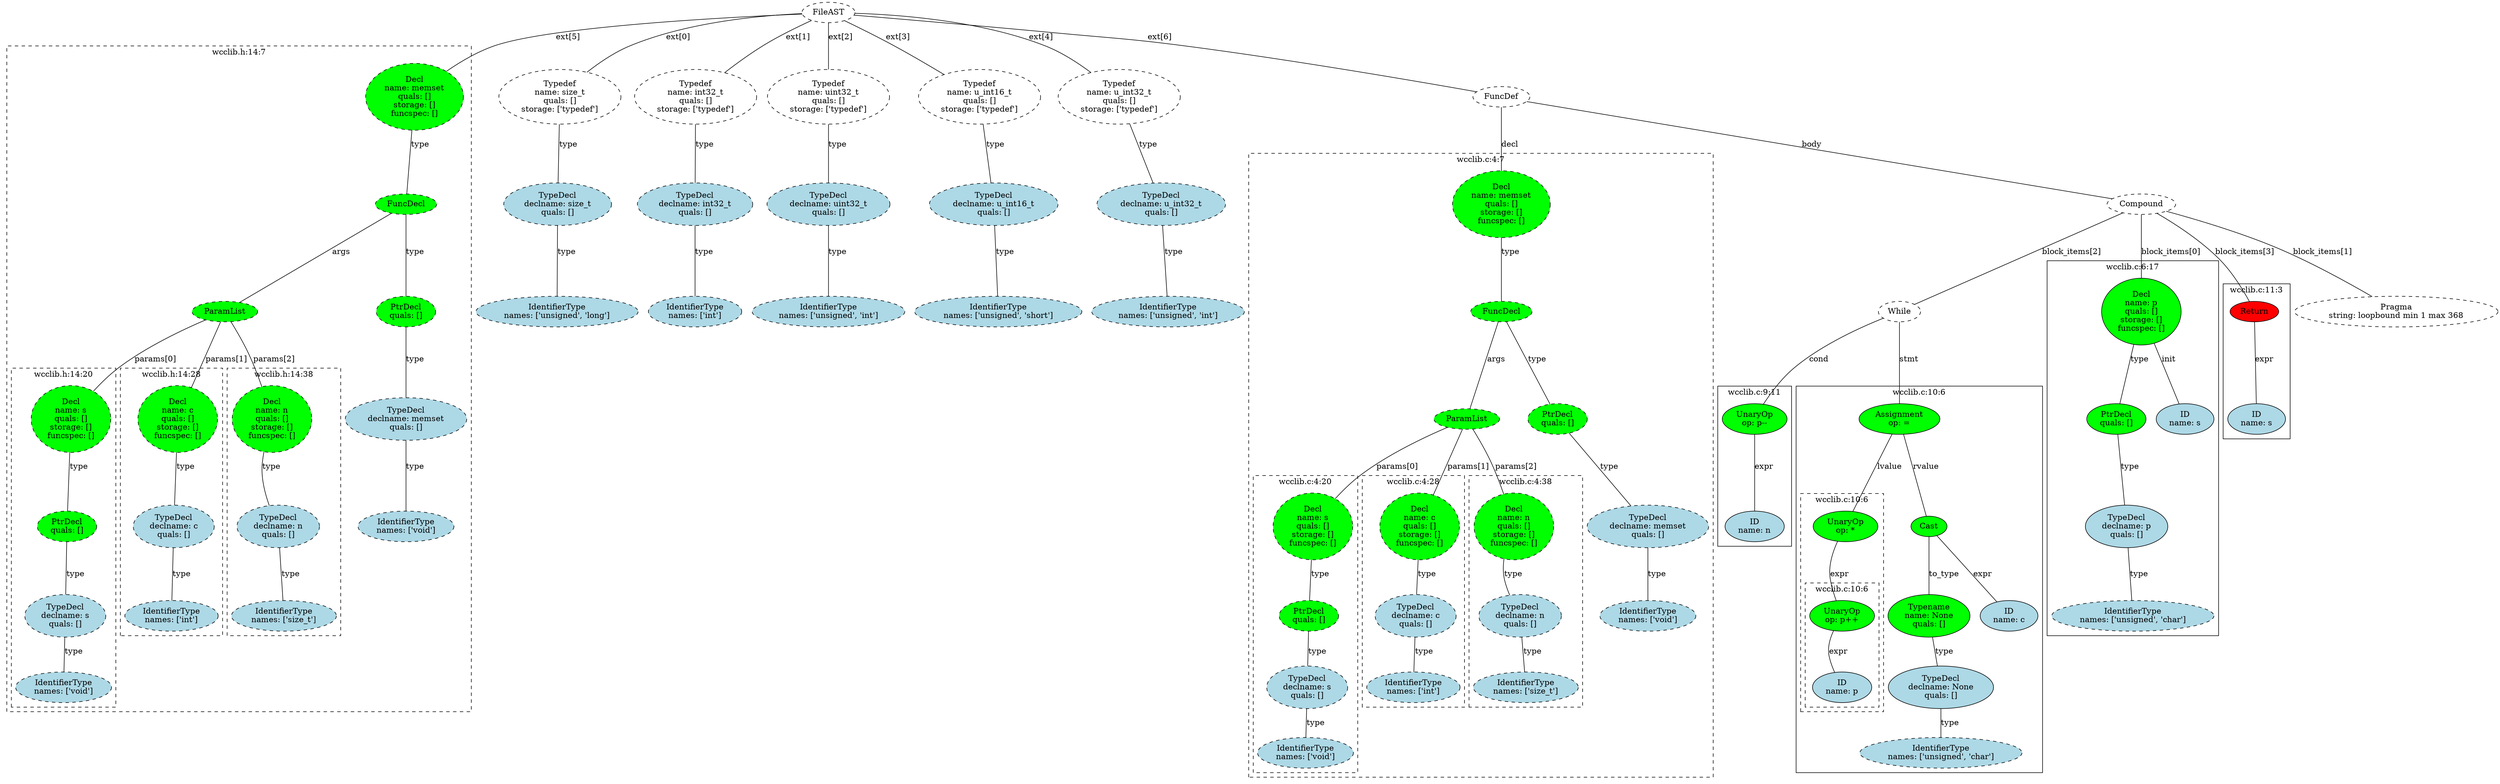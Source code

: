 strict graph "" {
	graph [bb="0,0,3590.4,1373.9"];
	node [label="\N"];
	subgraph cluster17 {
		graph [bb="8,123.35,684,1296.9",
			label="wcclib.h:14:7",
			lheight=0.21,
			lp="346,1285.4",
			lwidth=1.04,
			style=dashed
		];
		subgraph cluster20 {
			graph [bb="16,131.35,170,728.8",
				label="wcclib.h:14:20",
				lheight=0.21,
				lp="93,717.3",
				lwidth=1.14,
				style=dashed
			];
			23	[fillcolor=lightblue,
				height=0.74639,
				label="IdentifierType
names: ['void']",
				pos="93,166.22",
				style="filled,dashed",
				width=1.9053];
			22	[fillcolor=lightblue,
				height=1.041,
				label="TypeDecl
declname: s
quals: []",
				pos="95,292.17",
				style="filled,dashed",
				width=1.6106];
			22 -- 23	[label=type,
				lp="107,229.19",
				pos="94.411,254.65 94.093,234.94 93.708,211.07 93.42,193.26"];
			21	[fillcolor=green,
				height=0.74639,
				label="PtrDecl
quals: []",
				pos="98,449.73",
				style="filled,dashed",
				width=1.2178];
			21 -- 22	[label=type,
				lp="109,365.54",
				pos="97.498,422.69 97.007,397.26 96.257,358.33 95.706,329.79"];
			20	[fillcolor=green,
				height=1.6303,
				label="Decl
name: s
quals: []
storage: []
funcspec: []",
				pos="104,639.11",
				style="filled,dashed",
				width=1.591];
			20 -- 21	[label=type,
				lp="114,554.92",
				pos="102.15,580.36 101.04,545.74 99.686,503.39 98.833,476.73"];
		}
		subgraph cluster24 {
			graph [bb="178,257.3,326,728.8",
				label="wcclib.h:14:28",
				lheight=0.21,
				lp="252,717.3",
				lwidth=1.14,
				style=dashed
			];
			26	[fillcolor=lightblue,
				height=0.74639,
				label="IdentifierType
names: ['int']",
				pos="252,292.17",
				style="filled,dashed",
				width=1.8463];
			25	[fillcolor=lightblue,
				height=1.041,
				label="TypeDecl
declname: c
quals: []",
				pos="255,449.73",
				style="filled,dashed",
				width=1.6303];
			25 -- 26	[label=type,
				lp="266,365.54",
				pos="254.29,411.86 253.74,383.29 252.99,344.43 252.5,319.07"];
			24	[fillcolor=green,
				height=1.6303,
				label="Decl
name: c
quals: []
storage: []
funcspec: []",
				pos="260,639.11",
				style="filled,dashed",
				width=1.591];
			24 -- 25	[label=type,
				lp="270,554.92",
				pos="258.46,580.36 257.65,550.04 256.68,513.79 255.98,487.35"];
		}
		subgraph cluster27 {
			graph [bb="334,257.3,498,728.8",
				label="wcclib.h:14:38",
				lheight=0.21,
				lp="416,717.3",
				lwidth=1.14,
				style=dashed
			];
			29	[fillcolor=lightblue,
				height=0.74639,
				label="IdentifierType
names: ['size_t']",
				pos="416,292.17",
				style="filled,dashed",
				width=2.0428];
			28	[fillcolor=lightblue,
				height=1.041,
				label="TypeDecl
declname: n
quals: []",
				pos="408,449.73",
				style="filled,dashed",
				width=1.6303];
			28 -- 29	[label=type,
				lp="425,365.54",
				pos="409.88,412.26 411.34,383.7 413.35,344.68 414.66,319.21"];
			27	[fillcolor=green,
				height=1.6303,
				label="Decl
name: n
quals: []
storage: []
funcspec: []",
				pos="400,639.11",
				style="filled,dashed",
				width=1.591];
			27 -- 28	[label=type,
				lp="402,554.92",
				pos="391.62,580.74 390.95,574.57 390.39,568.37 390,562.42 388.32,536.94 392.99,508.54 397.99,486.75"];
		}
		19	[fillcolor=green,
			height=0.5,
			label=ParamList,
			pos="331,828.49",
			style="filled,dashed",
			width=1.3179];
		19 -- 20	[label="params[0]",
			lp="230,744.3",
			pos="303.24,813.79 270.26,796.71 214.59,765.27 174,728.8 160.58,716.74 147.76,701.89 136.85,687.82"];
		19 -- 24	[label="params[1]",
			lp="328,744.3",
			pos="323.76,810.44 317.33,795.16 307.78,772.08 300,751.8 292.88,733.24 285.45,712.81 278.94,694.54"];
		19 -- 27	[label="params[2]",
			lp="392,744.3",
			pos="337.24,810.53 346.8,784.58 365.46,733.91 379.96,694.53"];
		18	[fillcolor=green,
			height=0.5,
			label=FuncDecl,
			pos="591,1017.9",
			style="filled,dashed",
			width=1.2457];
		18 -- 19	[label=args,
			lp="496.5,933.68",
			pos="570.16,1001.9 521.6,966.85 401.31,880.16 352.3,844.84"];
		30	[fillcolor=green,
			height=0.74639,
			label="PtrDecl
quals: []",
			pos="591,828.49",
			style="filled,dashed",
			width=1.2178];
		18 -- 30	[label=type,
			lp="603,933.68",
			pos="591,999.58 591,966.6 591,894.54 591,855.64"];
		31	[fillcolor=lightblue,
			height=1.041,
			label="TypeDecl
declname: memset
quals: []",
			pos="591,639.11",
			style="filled,dashed",
			width=2.357];
		30 -- 31	[label=type,
			lp="603,744.3",
			pos="591,801.44 591,769.05 591,713.59 591,676.89"];
		32	[fillcolor=lightblue,
			height=0.74639,
			label="IdentifierType
names: ['void']",
			pos="591,449.73",
			style="filled,dashed",
			width=1.9053];
		31 -- 32	[label=type,
			lp="603,554.92",
			pos="591,601.54 591,564.79 591,509.09 591,476.67"];
		17	[fillcolor=green,
			height=1.6303,
			label="Decl
name: memset
quals: []
storage: []
funcspec: []",
			pos="603,1207.2",
			style="filled,dashed",
			width=1.9249];
		17 -- 18	[label=type,
			lp="611,1123.1",
			pos="599.3,1148.5 596.82,1109.8 593.73,1061.4 592.11,1036.1"];
	}
	subgraph cluster34 {
		graph [bb="1774,8,2450,1107.6",
			label="wcclib.c:4:7",
			lheight=0.21,
			lp="2112,1096.1",
			lwidth=0.93,
			style=dashed
		];
		subgraph cluster37 {
			graph [bb="1782,16,1936,539.42",
				label="wcclib.c:4:20",
				lheight=0.21,
				lp="1859,527.92",
				lwidth=1.03,
				style=dashed
			];
			40	[fillcolor=lightblue,
				height=0.74639,
				label="IdentifierType
names: ['void']",
				pos="1859,50.87",
				style="filled,dashed",
				width=1.9053];
			39	[fillcolor=lightblue,
				height=1.041,
				label="TypeDecl
declname: s
quals: []",
				pos="1861,166.22",
				style="filled,dashed",
				width=1.6106];
			39 -- 40	[label=type,
				lp="1872,103.24",
				pos="1860.4,128.73 1860.1,112.16 1859.7,92.947 1859.5,77.874"];
			38	[fillcolor=green,
				height=0.74639,
				label="PtrDecl
quals: []",
				pos="1864,292.17",
				style="filled,dashed",
				width=1.2178];
			38 -- 39	[label=type,
				lp="1875,229.19",
				pos="1863.4,265.19 1862.9,247.44 1862.4,223.66 1861.9,203.98"];
			37	[fillcolor=green,
				height=1.6303,
				label="Decl
name: s
quals: []
storage: []
funcspec: []",
				pos="1870,449.73",
				style="filled,dashed",
				width=1.591];
			37 -- 38	[label=type,
				lp="1879,365.54",
				pos="1867.8,390.81 1866.8,366.27 1865.8,338.92 1865,319.42"];
		}
		subgraph cluster41 {
			graph [bb="1944,131.35,2092,539.42",
				label="wcclib.c:4:28",
				lheight=0.21,
				lp="2018,527.92",
				lwidth=1.03,
				style=dashed
			];
			43	[fillcolor=lightblue,
				height=0.74639,
				label="IdentifierType
names: ['int']",
				pos="2018,166.22",
				style="filled,dashed",
				width=1.8463];
			42	[fillcolor=lightblue,
				height=1.041,
				label="TypeDecl
declname: c
quals: []",
				pos="2021,292.17",
				style="filled,dashed",
				width=1.6303];
			42 -- 43	[label=type,
				lp="2032,229.19",
				pos="2020.1,254.65 2019.6,234.94 2019.1,211.07 2018.6,193.26"];
			41	[fillcolor=green,
				height=1.6303,
				label="Decl
name: c
quals: []
storage: []
funcspec: []",
				pos="2026,449.73",
				style="filled,dashed",
				width=1.591];
			41 -- 42	[label=type,
				lp="2036,365.54",
				pos="2024.1,390.81 2023.5,370.42 2022.8,348.08 2022.2,329.92"];
		}
		subgraph cluster44 {
			graph [bb="2100,131.35,2264,539.42",
				label="wcclib.c:4:38",
				lheight=0.21,
				lp="2182,527.92",
				lwidth=1.03,
				style=dashed
			];
			46	[fillcolor=lightblue,
				height=0.74639,
				label="IdentifierType
names: ['size_t']",
				pos="2182,166.22",
				style="filled,dashed",
				width=2.0428];
			45	[fillcolor=lightblue,
				height=1.041,
				label="TypeDecl
declname: n
quals: []",
				pos="2174,292.17",
				style="filled,dashed",
				width=1.6303];
			45 -- 46	[label=type,
				lp="2191,229.19",
				pos="2176.4,254.65 2177.6,234.94 2179.2,211.07 2180.3,193.26"];
			44	[fillcolor=green,
				height=1.6303,
				label="Decl
name: n
quals: []
storage: []
funcspec: []",
				pos="2166,449.73",
				style="filled,dashed",
				width=1.591];
			44 -- 45	[label=type,
				lp="2168,365.54",
				pos="2155.4,391.59 2154.6,380.45 2154.5,368.87 2156,358.04 2157.3,348.54 2159.6,338.48 2162.1,329.18"];
		}
		36	[fillcolor=green,
			height=0.5,
			label=ParamList,
			pos="2095,639.11",
			style="filled,dashed",
			width=1.3179];
		36 -- 37	[label="params[0]",
			lp="1996,554.92",
			pos="2067.6,624.34 2035.1,607.18 1980.1,575.67 1940,539.42 1926.6,527.32 1913.8,512.46 1902.9,498.39"];
		36 -- 41	[label="params[1]",
			lp="2095,554.92",
			pos="2088.8,621.15 2079.2,595.21 2060.5,544.53 2046,505.15"];
		36 -- 44	[label="params[2]",
			lp="2160,554.92",
			pos="2102.6,621.1 2109.3,605.84 2119.1,582.79 2127,562.42 2134.1,544.02 2141.4,523.72 2147.7,505.52"];
		35	[fillcolor=green,
			height=0.5,
			label=FuncDecl,
			pos="2146,828.49",
			style="filled,dashed",
			width=1.2457];
		35 -- 36	[label=args,
			lp="2137.5,744.3",
			pos="2141.4,810.53 2131.7,774.95 2109.4,692.83 2099.6,657.17"];
		47	[fillcolor=green,
			height=0.74639,
			label="PtrDecl
quals: []",
			pos="2228,639.11",
			style="filled,dashed",
			width=1.2178];
		35 -- 47	[label=type,
			lp="2197,744.3",
			pos="2153.4,810.53 2167.9,777.47 2199.9,704.24 2216.9,665.42"];
		48	[fillcolor=lightblue,
			height=1.041,
			label="TypeDecl
declname: memset
quals: []",
			pos="2357,449.73",
			style="filled,dashed",
			width=2.357];
		47 -- 48	[label=type,
			lp="2301,554.92",
			pos="2244.6,614 2267,581.48 2307,523.34 2332.8,485.93"];
		49	[fillcolor=lightblue,
			height=0.74639,
			label="IdentifierType
names: ['void']",
			pos="2357,292.17",
			style="filled,dashed",
			width=1.9053];
		48 -- 49	[label=type,
			lp="2369,365.54",
			pos="2357,411.86 2357,383.29 2357,344.43 2357,319.07"];
		34	[fillcolor=green,
			height=1.6303,
			label="Decl
name: memset
quals: []
storage: []
funcspec: []",
			pos="2146,1017.9",
			style="filled,dashed",
			width=1.9249];
		34 -- 35	[label=type,
			lp="2158,933.68",
			pos="2146,959.12 2146,920.41 2146,872.05 2146,846.75"];
	}
	subgraph cluster51 {
		graph [bb="2954,257.3,3192,918.18",
			label="wcclib.c:6:17",
			lheight=0.21,
			lp="3073,906.68",
			lwidth=1.03
		];
		54	[fillcolor=lightblue,
			height=0.74639,
			label="IdentifierType
names: ['unsigned', 'char']",
			pos="3073,292.17",
			style="filled,dashed",
			width=3.0838];
		53	[fillcolor=lightblue,
			height=1.041,
			label="TypeDecl
declname: p
quals: []",
			pos="3059,449.73",
			style=filled,
			width=1.6303];
		53 -- 54	[label=type,
			lp="3078,365.54",
			pos="3062.3,412.26 3064.9,383.7 3068.4,344.68 3070.7,319.21"];
		52	[fillcolor=green,
			height=0.74639,
			label="PtrDecl
quals: []",
			pos="3038,639.11",
			style=filled,
			width=1.2178];
		52 -- 53	[label=type,
			lp="3059,554.92",
			pos="3040.9,612.06 3044.6,579.57 3050.8,523.87 3054.9,487.17"];
		51	[fillcolor=green,
			height=1.6303,
			label="Decl
name: p
quals: []
storage: []
funcspec: []",
			pos="3076,828.49",
			style=filled,
			width=1.591];
		51 -- 52	[label=type,
			lp="3072,744.3",
			pos="3064.5,770.76 3057.4,735.86 3048.7,692.81 3043.2,665.9"];
		55	[fillcolor=lightblue,
			height=0.74639,
			label="ID
name: s",
			pos="3142,639.11",
			style=filled,
			width=1.1589];
		51 -- 55	[label=init,
			lp="3116.5,744.3",
			pos="3095.2,773.04 3107.7,737.6 3123.4,693.01 3133,665.54"];
	}
	subgraph cluster58 {
		graph [bb="2458,414.86,2568,696.98",
			label="wcclib.c:9:11",
			lheight=0.21,
			lp="2513,685.48",
			lwidth=1.03
		];
		59	[fillcolor=lightblue,
			height=0.74639,
			label="ID
name: n",
			pos="2513,449.73",
			style=filled,
			width=1.1982];
		58	[fillcolor=green,
			height=0.74639,
			label="UnaryOp
op: p--",
			pos="2513,639.11",
			style=filled,
			width=1.316];
		58 -- 59	[label=expr,
			lp="2525.5,554.92",
			pos="2513,612.06 2513,576.36 2513,512.61 2513,476.86"];
	}
	subgraph cluster60 {
		graph [bb="2576,16,2946,696.98",
			label="wcclib.c:10:6",
			lheight=0.21,
			lp="2761,685.48",
			lwidth=1.03
		];
		subgraph cluster61 {
			graph [bb="2584,123.35,2710,507.6",
				label="wcclib.c:10:6",
				lheight=0.21,
				lp="2647,496.1",
				lwidth=1.03,
				style=dashed
			];
			subgraph cluster62 {
				graph [bb="2592,131.35,2702,350.04",
					label="wcclib.c:10:6",
					lheight=0.21,
					lp="2647,338.54",
					lwidth=1.03
				];
				63	[fillcolor=lightblue,
					height=0.74639,
					label="ID
name: p",
					pos="2647,166.22",
					style=filled,
					width=1.1982];
				62	[fillcolor=green,
					height=0.74639,
					label="UnaryOp
op: p++",
					pos="2647,292.17",
					style=filled,
					width=1.316];
				62 -- 63	[label=expr,
					lp="2644.5,229.19",
					pos="2638.5,265.69 2635.8,256.65 2633.3,246.32 2632,236.69 2630,221.9 2633.2,205.57 2637.2,192.46"];
			}
			61	[fillcolor=green,
				height=0.74639,
				label="UnaryOp
op: *",
				pos="2653,449.73",
				style=filled,
				width=1.316];
			61 -- 62	[label=expr,
				lp="2646.5,365.54",
				pos="2643.3,423.16 2637.6,405.12 2631.8,380.29 2634,358.04 2635.3,345.01 2638,330.72 2640.6,318.88"];
		}
		60	[fillcolor=green,
			height=0.74639,
			label="Assignment
op: =",
			pos="2733,639.11",
			style=filled,
			width=1.6106];
		60 -- 61	[label=lvalue,
			lp="2717,554.92",
			pos="2722,612.45 2706.7,576.57 2679.1,511.8 2663.8,476.08"];
		64	[fillcolor=green,
			height=0.5,
			label=Cast,
			pos="2777,449.73",
			style=filled,
			width=0.75];
		60 -- 64	[label=rvalue,
			lp="2770,554.92",
			pos="2739.1,612.06 2748.3,573.04 2765.3,500.51 2773,467.67"];
		65	[fillcolor=green,
			height=1.041,
			label="Typename
name: None
quals: []",
			pos="2777,292.17",
			style=filled,
			width=1.6303];
		64 -- 65	[label=to_type,
			lp="2797.5,365.54",
			pos="2777,431.49 2777,407.12 2777,362.02 2777,329.94"];
		68	[fillcolor=lightblue,
			height=0.74639,
			label="ID
name: c",
			pos="2896,292.17",
			style=filled,
			width=1.1785];
		64 -- 68	[label=expr,
			lp="2855.5,365.54",
			pos="2788.8,433.25 2809.8,405.89 2853.4,348.85 2878,316.64"];
		66	[fillcolor=lightblue,
			height=1.041,
			label="TypeDecl
declname: None
quals: []",
			pos="2793,166.22",
			style=filled,
			width=2.082];
		65 -- 66	[label=type,
			lp="2797,229.19",
			pos="2781.7,254.65 2783.8,238.65 2786.2,219.92 2788.3,203.9"];
		67	[fillcolor=lightblue,
			height=0.74639,
			label="IdentifierType
names: ['unsigned', 'char']",
			pos="2793,50.87",
			style="filled,dashed",
			width=3.0838];
		66 -- 67	[label=type,
			lp="2805,103.24",
			pos="2793,128.73 2793,112.16 2793,92.947 2793,77.874"];
	}
	subgraph cluster69 {
		graph [bb="3200,604.24,3300,877.49",
			label="wcclib.c:11:3",
			lheight=0.21,
			lp="3250,865.99",
			lwidth=1.03
		];
		70	[fillcolor=lightblue,
			height=0.74639,
			label="ID
name: s",
			pos="3250,639.11",
			style=filled,
			width=1.1589];
		69	[fillcolor=red,
			height=0.5,
			label=Return,
			pos="3246,828.49",
			style=filled,
			width=0.95686];
		69 -- 70	[label=expr,
			lp="3259.5,744.3",
			pos="3246.4,810.2 3247.1,777.22 3248.6,705.16 3249.4,666.26"];
	}
	4	[fillcolor=lightblue,
		height=0.74639,
		label="IdentifierType
names: ['unsigned', 'long']",
		pos="804,828.49",
		style="filled,dashed",
		width=3.1034];
	3	[fillcolor=lightblue,
		height=1.041,
		label="TypeDecl
declname: size_t
quals: []",
		pos="806,1017.9",
		style="filled,dashed",
		width=2.1213];
	3 -- 4	[label=type,
		lp="818,933.68",
		pos="805.61,980.3 805.22,943.55 804.62,887.85 804.28,855.43"];
	2	[fillcolor=white,
		height=1.3356,
		label="Typedef
name: size_t
quals: []
storage: ['typedef']",
		pos="811,1207.2",
		style="filled,dashed",
		width=2.2981];
	2 -- 3	[label=type,
		lp="821,1123.1",
		pos="809.74,1159 808.88,1126.9 807.77,1085.1 806.98,1055.5"];
	1	[fillcolor=white,
		height=0.5,
		label=FileAST,
		pos="1189,1355.9",
		style="filled,dashed",
		width=1.1374];
	1 -- 17	[label="ext[5]",
		lp="822.5,1312.4",
		pos="1148.7,1352.7 1049.6,1346.8 796.62,1329 719,1296.9 693.34,1286.4 668.41,1268.6 648.28,1251.7"];
	1 -- 2	[label="ext[0]",
		lp="977.5,1312.4",
		pos="1148.2,1353 1092,1348.8 988.98,1336.1 911,1296.9 887.98,1285.4 866.13,1267.2 848.75,1250.2"];
	5	[fillcolor=white,
		height=1.3356,
		label="Typedef
name: int32_t
quals: []
storage: ['typedef']",
		pos="1003,1207.2",
		style="filled,dashed",
		width=2.2981];
	1 -- 5	[label="ext[1]",
		lp="1145.5,1312.4",
		pos="1164.7,1341.4 1145.6,1330.3 1118.8,1313.8 1097,1296.9 1078.4,1282.5 1059.2,1265 1043.1,1249.4"];
	8	[fillcolor=white,
		height=1.3356,
		label="Typedef
name: uint32_t
quals: []
storage: ['typedef']",
		pos="1189,1207.2",
		style="filled,dashed",
		width=2.2981];
	1 -- 8	[label="ext[2]",
		lp="1205.5,1312.4",
		pos="1189,1337.8 1189,1317.8 1189,1283.8 1189,1255.6"];
	11	[fillcolor=white,
		height=1.3356,
		label="Typedef
name: u_int16_t
quals: []
storage: ['typedef']",
		pos="1398,1207.2",
		style="filled,dashed",
		width=2.2981];
	1 -- 11	[label="ext[3]",
		lp="1285.5,1312.4",
		pos="1212.4,1340.9 1231.2,1329.5 1258.2,1312.7 1281,1296.9 1304.1,1281 1328.9,1262.4 1349.7,1246.3"];
	14	[fillcolor=white,
		height=1.3356,
		label="Typedef
name: u_int32_t
quals: []
storage: ['typedef']",
		pos="1591,1207.2",
		style="filled,dashed",
		width=2.2981];
	1 -- 14	[label="ext[4]",
		lp="1484.5,1312.4",
		pos="1230.1,1353.8 1290.1,1350.6 1404,1339.1 1490,1296.9 1513.3,1285.5 1535.3,1267.4 1552.9,1250.4"];
	33	[fillcolor=white,
		height=0.5,
		label=FuncDef,
		pos="2146,1207.2",
		style="filled,dashed",
		width=1.1555];
	1 -- 33	[label="ext[6]",
		lp="1645.5,1312.4",
		pos="1228.4,1350.8 1288.3,1344.5 1405.5,1331.9 1505,1319.9 1584.2,1310.4 1604.2,1309.6 1683,1296.9 1842.6,1271.4 2031.5,1232.5 2109.5,\
1216"];
	6	[fillcolor=lightblue,
		height=1.041,
		label="TypeDecl
declname: int32_t
quals: []",
		pos="1001,1017.9",
		style="filled,dashed",
		width=2.2588];
	5 -- 6	[label=type,
		lp="1015,1123.1",
		pos="1002.5,1159 1002.2,1126.9 1001.7,1085.1 1001.4,1055.5"];
	9	[fillcolor=lightblue,
		height=1.041,
		label="TypeDecl
declname: uint32_t
quals: []",
		pos="1189,1017.9",
		style="filled,dashed",
		width=2.3963];
	8 -- 9	[label=type,
		lp="1201,1123.1",
		pos="1189,1159 1189,1126.9 1189,1085.1 1189,1055.5"];
	12	[fillcolor=lightblue,
		height=1.041,
		label="TypeDecl
declname: u_int16_t
quals: []",
		pos="1418,1017.9",
		style="filled,dashed",
		width=2.5142];
	11 -- 12	[label=type,
		lp="1420,1123.1",
		pos="1403,1159 1406.5,1126.9 1410.9,1085.1 1414.1,1055.5"];
	15	[fillcolor=lightblue,
		height=1.041,
		label="TypeDecl
declname: u_int32_t
quals: []",
		pos="1651,1017.9",
		style="filled,dashed",
		width=2.5142];
	14 -- 15	[label=type,
		lp="1632,1123.1",
		pos="1605.8,1159.9 1616.2,1127.6 1629.8,1085.1 1639.3,1055.3"];
	33 -- 34	[label=decl,
		lp="2157.5,1123.1",
		pos="2146,1189 2146,1163.7 2146,1115.4 2146,1076.8"];
	50	[fillcolor=white,
		height=0.5,
		label=Compound,
		pos="3076,1017.9",
		style="filled,dashed",
		width=1.3902];
	33 -- 50	[label=body,
		lp="2597,1123.1",
		pos="2183,1198.8 2330.6,1169.1 2876.2,1059.1 3033.4,1027.5"];
	7	[fillcolor=lightblue,
		height=0.74639,
		label="IdentifierType
names: ['int']",
		pos="1000,828.49",
		style="filled,dashed",
		width=1.8463];
	6 -- 7	[label=type,
		lp="1013,933.68",
		pos="1000.8,980.3 1000.6,943.55 1000.3,887.85 1000.1,855.43"];
	10	[fillcolor=lightblue,
		height=0.74639,
		label="IdentifierType
names: ['unsigned', 'int']",
		pos="1189,828.49",
		style="filled,dashed",
		width=2.907];
	9 -- 10	[label=type,
		lp="1201,933.68",
		pos="1189,980.3 1189,943.55 1189,887.85 1189,855.43"];
	13	[fillcolor=lightblue,
		height=0.74639,
		label="IdentifierType
names: ['unsigned', 'short']",
		pos="1425,828.49",
		style="filled,dashed",
		width=3.1623];
	12 -- 13	[label=type,
		lp="1434,933.68",
		pos="1419.4,980.3 1420.7,943.55 1422.8,887.85 1424,855.43"];
	16	[fillcolor=lightblue,
		height=0.74639,
		label="IdentifierType
names: ['unsigned', 'int']",
		pos="1661,828.49",
		style="filled,dashed",
		width=2.907];
	15 -- 16	[label=type,
		lp="1668,933.68",
		pos="1653,980.3 1654.9,943.55 1657.9,887.85 1659.6,855.43"];
	50 -- 51	[label="block_items[0]",
		lp="3117.5,933.68",
		pos="3076,999.58 3076,974.3 3076,926.06 3076,887.4"];
	50 -- 69	[label="block_items[3]",
		lp="3228.5,933.68",
		pos="3099.4,1001.6 3125.3,983.8 3167.2,952.49 3196,918.18 3214.9,895.7 3230.3,865.08 3238.8,846.33"];
	56	[fillcolor=white,
		height=0.74639,
		label="Pragma
string: loopbound min 1 max 368",
		pos="3449,828.49",
		style="filled,dashed",
		width=3.9284];
	50 -- 56	[label="block_items[1]",
		lp="3339.5,933.68",
		pos="3112.3,1005.5 3152.8,992.18 3219.6,968.58 3274,941.18 3325,915.48 3379.9,878.79 3414.4,854.57"];
	57	[fillcolor=white,
		height=0.5,
		label=While,
		pos="2733,828.49",
		style="filled,dashed",
		width=0.9027];
	50 -- 57	[label="block_items[2]",
		lp="2976.5,933.68",
		pos="3049.7,1002.5 2984.4,966.83 2816.1,874.91 2755.3,841.69"];
	57 -- 58	[label=cond,
		lp="2608.5,744.3",
		pos="2708.4,816.6 2674.8,800.83 2613.8,769.06 2572,728.8 2552.7,710.19 2536.3,684.21 2525.8,665.18"];
	57 -- 60	[label=stmt,
		lp="2745.5,744.3",
		pos="2733,810.2 2733,777.22 2733,705.16 2733,666.26"];
}
